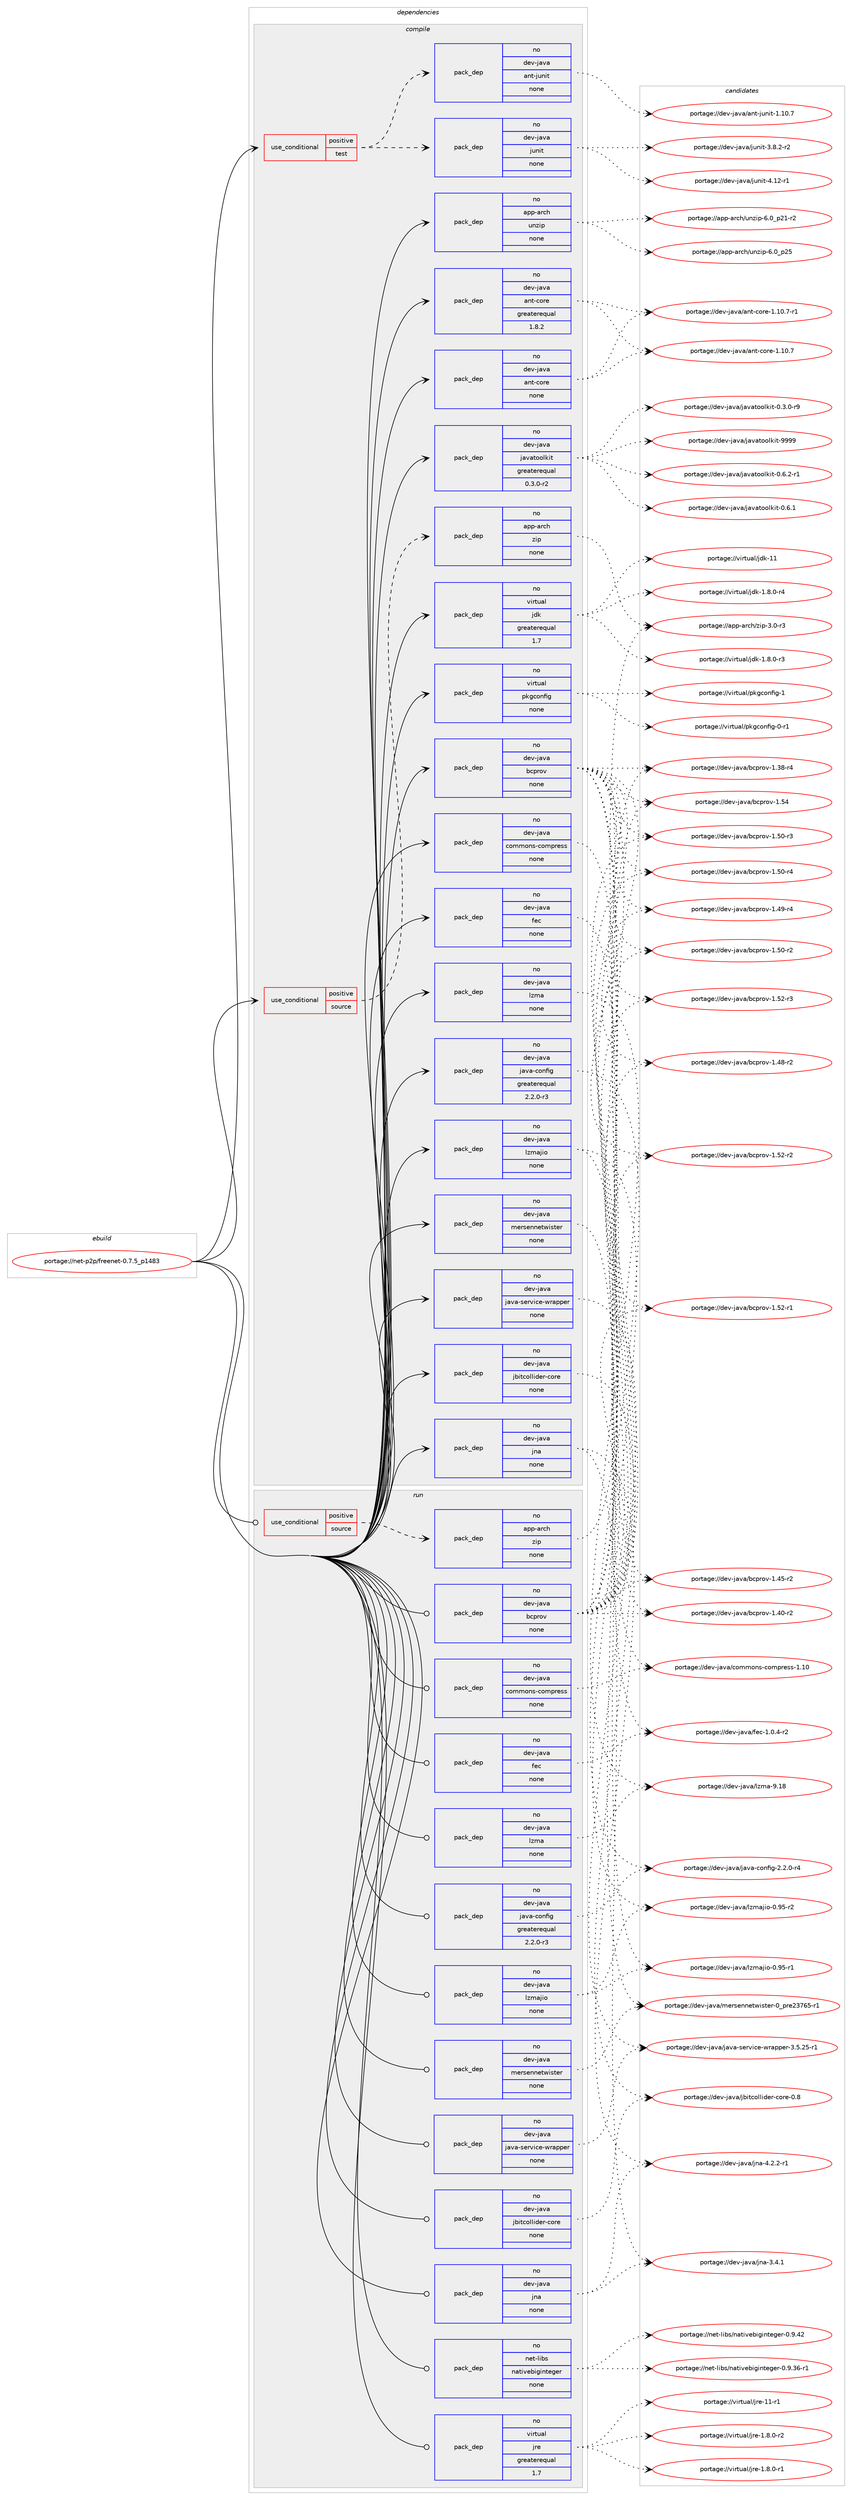 digraph prolog {

# *************
# Graph options
# *************

newrank=true;
concentrate=true;
compound=true;
graph [rankdir=LR,fontname=Helvetica,fontsize=10,ranksep=1.5];#, ranksep=2.5, nodesep=0.2];
edge  [arrowhead=vee];
node  [fontname=Helvetica,fontsize=10];

# **********
# The ebuild
# **********

subgraph cluster_leftcol {
color=gray;
rank=same;
label=<<i>ebuild</i>>;
id [label="portage://net-p2p/freenet-0.7.5_p1483", color=red, width=4, href="../net-p2p/freenet-0.7.5_p1483.svg"];
}

# ****************
# The dependencies
# ****************

subgraph cluster_midcol {
color=gray;
label=<<i>dependencies</i>>;
subgraph cluster_compile {
fillcolor="#eeeeee";
style=filled;
label=<<i>compile</i>>;
subgraph cond24196 {
dependency118509 [label=<<TABLE BORDER="0" CELLBORDER="1" CELLSPACING="0" CELLPADDING="4"><TR><TD ROWSPAN="3" CELLPADDING="10">use_conditional</TD></TR><TR><TD>positive</TD></TR><TR><TD>source</TD></TR></TABLE>>, shape=none, color=red];
subgraph pack92359 {
dependency118510 [label=<<TABLE BORDER="0" CELLBORDER="1" CELLSPACING="0" CELLPADDING="4" WIDTH="220"><TR><TD ROWSPAN="6" CELLPADDING="30">pack_dep</TD></TR><TR><TD WIDTH="110">no</TD></TR><TR><TD>app-arch</TD></TR><TR><TD>zip</TD></TR><TR><TD>none</TD></TR><TR><TD></TD></TR></TABLE>>, shape=none, color=blue];
}
dependency118509:e -> dependency118510:w [weight=20,style="dashed",arrowhead="vee"];
}
id:e -> dependency118509:w [weight=20,style="solid",arrowhead="vee"];
subgraph cond24197 {
dependency118511 [label=<<TABLE BORDER="0" CELLBORDER="1" CELLSPACING="0" CELLPADDING="4"><TR><TD ROWSPAN="3" CELLPADDING="10">use_conditional</TD></TR><TR><TD>positive</TD></TR><TR><TD>test</TD></TR></TABLE>>, shape=none, color=red];
subgraph pack92360 {
dependency118512 [label=<<TABLE BORDER="0" CELLBORDER="1" CELLSPACING="0" CELLPADDING="4" WIDTH="220"><TR><TD ROWSPAN="6" CELLPADDING="30">pack_dep</TD></TR><TR><TD WIDTH="110">no</TD></TR><TR><TD>dev-java</TD></TR><TR><TD>junit</TD></TR><TR><TD>none</TD></TR><TR><TD></TD></TR></TABLE>>, shape=none, color=blue];
}
dependency118511:e -> dependency118512:w [weight=20,style="dashed",arrowhead="vee"];
subgraph pack92361 {
dependency118513 [label=<<TABLE BORDER="0" CELLBORDER="1" CELLSPACING="0" CELLPADDING="4" WIDTH="220"><TR><TD ROWSPAN="6" CELLPADDING="30">pack_dep</TD></TR><TR><TD WIDTH="110">no</TD></TR><TR><TD>dev-java</TD></TR><TR><TD>ant-junit</TD></TR><TR><TD>none</TD></TR><TR><TD></TD></TR></TABLE>>, shape=none, color=blue];
}
dependency118511:e -> dependency118513:w [weight=20,style="dashed",arrowhead="vee"];
}
id:e -> dependency118511:w [weight=20,style="solid",arrowhead="vee"];
subgraph pack92362 {
dependency118514 [label=<<TABLE BORDER="0" CELLBORDER="1" CELLSPACING="0" CELLPADDING="4" WIDTH="220"><TR><TD ROWSPAN="6" CELLPADDING="30">pack_dep</TD></TR><TR><TD WIDTH="110">no</TD></TR><TR><TD>app-arch</TD></TR><TR><TD>unzip</TD></TR><TR><TD>none</TD></TR><TR><TD></TD></TR></TABLE>>, shape=none, color=blue];
}
id:e -> dependency118514:w [weight=20,style="solid",arrowhead="vee"];
subgraph pack92363 {
dependency118515 [label=<<TABLE BORDER="0" CELLBORDER="1" CELLSPACING="0" CELLPADDING="4" WIDTH="220"><TR><TD ROWSPAN="6" CELLPADDING="30">pack_dep</TD></TR><TR><TD WIDTH="110">no</TD></TR><TR><TD>dev-java</TD></TR><TR><TD>ant-core</TD></TR><TR><TD>greaterequal</TD></TR><TR><TD>1.8.2</TD></TR></TABLE>>, shape=none, color=blue];
}
id:e -> dependency118515:w [weight=20,style="solid",arrowhead="vee"];
subgraph pack92364 {
dependency118516 [label=<<TABLE BORDER="0" CELLBORDER="1" CELLSPACING="0" CELLPADDING="4" WIDTH="220"><TR><TD ROWSPAN="6" CELLPADDING="30">pack_dep</TD></TR><TR><TD WIDTH="110">no</TD></TR><TR><TD>dev-java</TD></TR><TR><TD>ant-core</TD></TR><TR><TD>none</TD></TR><TR><TD></TD></TR></TABLE>>, shape=none, color=blue];
}
id:e -> dependency118516:w [weight=20,style="solid",arrowhead="vee"];
subgraph pack92365 {
dependency118517 [label=<<TABLE BORDER="0" CELLBORDER="1" CELLSPACING="0" CELLPADDING="4" WIDTH="220"><TR><TD ROWSPAN="6" CELLPADDING="30">pack_dep</TD></TR><TR><TD WIDTH="110">no</TD></TR><TR><TD>dev-java</TD></TR><TR><TD>bcprov</TD></TR><TR><TD>none</TD></TR><TR><TD></TD></TR></TABLE>>, shape=none, color=blue];
}
id:e -> dependency118517:w [weight=20,style="solid",arrowhead="vee"];
subgraph pack92366 {
dependency118518 [label=<<TABLE BORDER="0" CELLBORDER="1" CELLSPACING="0" CELLPADDING="4" WIDTH="220"><TR><TD ROWSPAN="6" CELLPADDING="30">pack_dep</TD></TR><TR><TD WIDTH="110">no</TD></TR><TR><TD>dev-java</TD></TR><TR><TD>commons-compress</TD></TR><TR><TD>none</TD></TR><TR><TD></TD></TR></TABLE>>, shape=none, color=blue];
}
id:e -> dependency118518:w [weight=20,style="solid",arrowhead="vee"];
subgraph pack92367 {
dependency118519 [label=<<TABLE BORDER="0" CELLBORDER="1" CELLSPACING="0" CELLPADDING="4" WIDTH="220"><TR><TD ROWSPAN="6" CELLPADDING="30">pack_dep</TD></TR><TR><TD WIDTH="110">no</TD></TR><TR><TD>dev-java</TD></TR><TR><TD>fec</TD></TR><TR><TD>none</TD></TR><TR><TD></TD></TR></TABLE>>, shape=none, color=blue];
}
id:e -> dependency118519:w [weight=20,style="solid",arrowhead="vee"];
subgraph pack92368 {
dependency118520 [label=<<TABLE BORDER="0" CELLBORDER="1" CELLSPACING="0" CELLPADDING="4" WIDTH="220"><TR><TD ROWSPAN="6" CELLPADDING="30">pack_dep</TD></TR><TR><TD WIDTH="110">no</TD></TR><TR><TD>dev-java</TD></TR><TR><TD>java-config</TD></TR><TR><TD>greaterequal</TD></TR><TR><TD>2.2.0-r3</TD></TR></TABLE>>, shape=none, color=blue];
}
id:e -> dependency118520:w [weight=20,style="solid",arrowhead="vee"];
subgraph pack92369 {
dependency118521 [label=<<TABLE BORDER="0" CELLBORDER="1" CELLSPACING="0" CELLPADDING="4" WIDTH="220"><TR><TD ROWSPAN="6" CELLPADDING="30">pack_dep</TD></TR><TR><TD WIDTH="110">no</TD></TR><TR><TD>dev-java</TD></TR><TR><TD>java-service-wrapper</TD></TR><TR><TD>none</TD></TR><TR><TD></TD></TR></TABLE>>, shape=none, color=blue];
}
id:e -> dependency118521:w [weight=20,style="solid",arrowhead="vee"];
subgraph pack92370 {
dependency118522 [label=<<TABLE BORDER="0" CELLBORDER="1" CELLSPACING="0" CELLPADDING="4" WIDTH="220"><TR><TD ROWSPAN="6" CELLPADDING="30">pack_dep</TD></TR><TR><TD WIDTH="110">no</TD></TR><TR><TD>dev-java</TD></TR><TR><TD>javatoolkit</TD></TR><TR><TD>greaterequal</TD></TR><TR><TD>0.3.0-r2</TD></TR></TABLE>>, shape=none, color=blue];
}
id:e -> dependency118522:w [weight=20,style="solid",arrowhead="vee"];
subgraph pack92371 {
dependency118523 [label=<<TABLE BORDER="0" CELLBORDER="1" CELLSPACING="0" CELLPADDING="4" WIDTH="220"><TR><TD ROWSPAN="6" CELLPADDING="30">pack_dep</TD></TR><TR><TD WIDTH="110">no</TD></TR><TR><TD>dev-java</TD></TR><TR><TD>jbitcollider-core</TD></TR><TR><TD>none</TD></TR><TR><TD></TD></TR></TABLE>>, shape=none, color=blue];
}
id:e -> dependency118523:w [weight=20,style="solid",arrowhead="vee"];
subgraph pack92372 {
dependency118524 [label=<<TABLE BORDER="0" CELLBORDER="1" CELLSPACING="0" CELLPADDING="4" WIDTH="220"><TR><TD ROWSPAN="6" CELLPADDING="30">pack_dep</TD></TR><TR><TD WIDTH="110">no</TD></TR><TR><TD>dev-java</TD></TR><TR><TD>jna</TD></TR><TR><TD>none</TD></TR><TR><TD></TD></TR></TABLE>>, shape=none, color=blue];
}
id:e -> dependency118524:w [weight=20,style="solid",arrowhead="vee"];
subgraph pack92373 {
dependency118525 [label=<<TABLE BORDER="0" CELLBORDER="1" CELLSPACING="0" CELLPADDING="4" WIDTH="220"><TR><TD ROWSPAN="6" CELLPADDING="30">pack_dep</TD></TR><TR><TD WIDTH="110">no</TD></TR><TR><TD>dev-java</TD></TR><TR><TD>lzma</TD></TR><TR><TD>none</TD></TR><TR><TD></TD></TR></TABLE>>, shape=none, color=blue];
}
id:e -> dependency118525:w [weight=20,style="solid",arrowhead="vee"];
subgraph pack92374 {
dependency118526 [label=<<TABLE BORDER="0" CELLBORDER="1" CELLSPACING="0" CELLPADDING="4" WIDTH="220"><TR><TD ROWSPAN="6" CELLPADDING="30">pack_dep</TD></TR><TR><TD WIDTH="110">no</TD></TR><TR><TD>dev-java</TD></TR><TR><TD>lzmajio</TD></TR><TR><TD>none</TD></TR><TR><TD></TD></TR></TABLE>>, shape=none, color=blue];
}
id:e -> dependency118526:w [weight=20,style="solid",arrowhead="vee"];
subgraph pack92375 {
dependency118527 [label=<<TABLE BORDER="0" CELLBORDER="1" CELLSPACING="0" CELLPADDING="4" WIDTH="220"><TR><TD ROWSPAN="6" CELLPADDING="30">pack_dep</TD></TR><TR><TD WIDTH="110">no</TD></TR><TR><TD>dev-java</TD></TR><TR><TD>mersennetwister</TD></TR><TR><TD>none</TD></TR><TR><TD></TD></TR></TABLE>>, shape=none, color=blue];
}
id:e -> dependency118527:w [weight=20,style="solid",arrowhead="vee"];
subgraph pack92376 {
dependency118528 [label=<<TABLE BORDER="0" CELLBORDER="1" CELLSPACING="0" CELLPADDING="4" WIDTH="220"><TR><TD ROWSPAN="6" CELLPADDING="30">pack_dep</TD></TR><TR><TD WIDTH="110">no</TD></TR><TR><TD>virtual</TD></TR><TR><TD>jdk</TD></TR><TR><TD>greaterequal</TD></TR><TR><TD>1.7</TD></TR></TABLE>>, shape=none, color=blue];
}
id:e -> dependency118528:w [weight=20,style="solid",arrowhead="vee"];
subgraph pack92377 {
dependency118529 [label=<<TABLE BORDER="0" CELLBORDER="1" CELLSPACING="0" CELLPADDING="4" WIDTH="220"><TR><TD ROWSPAN="6" CELLPADDING="30">pack_dep</TD></TR><TR><TD WIDTH="110">no</TD></TR><TR><TD>virtual</TD></TR><TR><TD>pkgconfig</TD></TR><TR><TD>none</TD></TR><TR><TD></TD></TR></TABLE>>, shape=none, color=blue];
}
id:e -> dependency118529:w [weight=20,style="solid",arrowhead="vee"];
}
subgraph cluster_compileandrun {
fillcolor="#eeeeee";
style=filled;
label=<<i>compile and run</i>>;
}
subgraph cluster_run {
fillcolor="#eeeeee";
style=filled;
label=<<i>run</i>>;
subgraph cond24198 {
dependency118530 [label=<<TABLE BORDER="0" CELLBORDER="1" CELLSPACING="0" CELLPADDING="4"><TR><TD ROWSPAN="3" CELLPADDING="10">use_conditional</TD></TR><TR><TD>positive</TD></TR><TR><TD>source</TD></TR></TABLE>>, shape=none, color=red];
subgraph pack92378 {
dependency118531 [label=<<TABLE BORDER="0" CELLBORDER="1" CELLSPACING="0" CELLPADDING="4" WIDTH="220"><TR><TD ROWSPAN="6" CELLPADDING="30">pack_dep</TD></TR><TR><TD WIDTH="110">no</TD></TR><TR><TD>app-arch</TD></TR><TR><TD>zip</TD></TR><TR><TD>none</TD></TR><TR><TD></TD></TR></TABLE>>, shape=none, color=blue];
}
dependency118530:e -> dependency118531:w [weight=20,style="dashed",arrowhead="vee"];
}
id:e -> dependency118530:w [weight=20,style="solid",arrowhead="odot"];
subgraph pack92379 {
dependency118532 [label=<<TABLE BORDER="0" CELLBORDER="1" CELLSPACING="0" CELLPADDING="4" WIDTH="220"><TR><TD ROWSPAN="6" CELLPADDING="30">pack_dep</TD></TR><TR><TD WIDTH="110">no</TD></TR><TR><TD>dev-java</TD></TR><TR><TD>bcprov</TD></TR><TR><TD>none</TD></TR><TR><TD></TD></TR></TABLE>>, shape=none, color=blue];
}
id:e -> dependency118532:w [weight=20,style="solid",arrowhead="odot"];
subgraph pack92380 {
dependency118533 [label=<<TABLE BORDER="0" CELLBORDER="1" CELLSPACING="0" CELLPADDING="4" WIDTH="220"><TR><TD ROWSPAN="6" CELLPADDING="30">pack_dep</TD></TR><TR><TD WIDTH="110">no</TD></TR><TR><TD>dev-java</TD></TR><TR><TD>commons-compress</TD></TR><TR><TD>none</TD></TR><TR><TD></TD></TR></TABLE>>, shape=none, color=blue];
}
id:e -> dependency118533:w [weight=20,style="solid",arrowhead="odot"];
subgraph pack92381 {
dependency118534 [label=<<TABLE BORDER="0" CELLBORDER="1" CELLSPACING="0" CELLPADDING="4" WIDTH="220"><TR><TD ROWSPAN="6" CELLPADDING="30">pack_dep</TD></TR><TR><TD WIDTH="110">no</TD></TR><TR><TD>dev-java</TD></TR><TR><TD>fec</TD></TR><TR><TD>none</TD></TR><TR><TD></TD></TR></TABLE>>, shape=none, color=blue];
}
id:e -> dependency118534:w [weight=20,style="solid",arrowhead="odot"];
subgraph pack92382 {
dependency118535 [label=<<TABLE BORDER="0" CELLBORDER="1" CELLSPACING="0" CELLPADDING="4" WIDTH="220"><TR><TD ROWSPAN="6" CELLPADDING="30">pack_dep</TD></TR><TR><TD WIDTH="110">no</TD></TR><TR><TD>dev-java</TD></TR><TR><TD>java-config</TD></TR><TR><TD>greaterequal</TD></TR><TR><TD>2.2.0-r3</TD></TR></TABLE>>, shape=none, color=blue];
}
id:e -> dependency118535:w [weight=20,style="solid",arrowhead="odot"];
subgraph pack92383 {
dependency118536 [label=<<TABLE BORDER="0" CELLBORDER="1" CELLSPACING="0" CELLPADDING="4" WIDTH="220"><TR><TD ROWSPAN="6" CELLPADDING="30">pack_dep</TD></TR><TR><TD WIDTH="110">no</TD></TR><TR><TD>dev-java</TD></TR><TR><TD>java-service-wrapper</TD></TR><TR><TD>none</TD></TR><TR><TD></TD></TR></TABLE>>, shape=none, color=blue];
}
id:e -> dependency118536:w [weight=20,style="solid",arrowhead="odot"];
subgraph pack92384 {
dependency118537 [label=<<TABLE BORDER="0" CELLBORDER="1" CELLSPACING="0" CELLPADDING="4" WIDTH="220"><TR><TD ROWSPAN="6" CELLPADDING="30">pack_dep</TD></TR><TR><TD WIDTH="110">no</TD></TR><TR><TD>dev-java</TD></TR><TR><TD>jbitcollider-core</TD></TR><TR><TD>none</TD></TR><TR><TD></TD></TR></TABLE>>, shape=none, color=blue];
}
id:e -> dependency118537:w [weight=20,style="solid",arrowhead="odot"];
subgraph pack92385 {
dependency118538 [label=<<TABLE BORDER="0" CELLBORDER="1" CELLSPACING="0" CELLPADDING="4" WIDTH="220"><TR><TD ROWSPAN="6" CELLPADDING="30">pack_dep</TD></TR><TR><TD WIDTH="110">no</TD></TR><TR><TD>dev-java</TD></TR><TR><TD>jna</TD></TR><TR><TD>none</TD></TR><TR><TD></TD></TR></TABLE>>, shape=none, color=blue];
}
id:e -> dependency118538:w [weight=20,style="solid",arrowhead="odot"];
subgraph pack92386 {
dependency118539 [label=<<TABLE BORDER="0" CELLBORDER="1" CELLSPACING="0" CELLPADDING="4" WIDTH="220"><TR><TD ROWSPAN="6" CELLPADDING="30">pack_dep</TD></TR><TR><TD WIDTH="110">no</TD></TR><TR><TD>dev-java</TD></TR><TR><TD>lzma</TD></TR><TR><TD>none</TD></TR><TR><TD></TD></TR></TABLE>>, shape=none, color=blue];
}
id:e -> dependency118539:w [weight=20,style="solid",arrowhead="odot"];
subgraph pack92387 {
dependency118540 [label=<<TABLE BORDER="0" CELLBORDER="1" CELLSPACING="0" CELLPADDING="4" WIDTH="220"><TR><TD ROWSPAN="6" CELLPADDING="30">pack_dep</TD></TR><TR><TD WIDTH="110">no</TD></TR><TR><TD>dev-java</TD></TR><TR><TD>lzmajio</TD></TR><TR><TD>none</TD></TR><TR><TD></TD></TR></TABLE>>, shape=none, color=blue];
}
id:e -> dependency118540:w [weight=20,style="solid",arrowhead="odot"];
subgraph pack92388 {
dependency118541 [label=<<TABLE BORDER="0" CELLBORDER="1" CELLSPACING="0" CELLPADDING="4" WIDTH="220"><TR><TD ROWSPAN="6" CELLPADDING="30">pack_dep</TD></TR><TR><TD WIDTH="110">no</TD></TR><TR><TD>dev-java</TD></TR><TR><TD>mersennetwister</TD></TR><TR><TD>none</TD></TR><TR><TD></TD></TR></TABLE>>, shape=none, color=blue];
}
id:e -> dependency118541:w [weight=20,style="solid",arrowhead="odot"];
subgraph pack92389 {
dependency118542 [label=<<TABLE BORDER="0" CELLBORDER="1" CELLSPACING="0" CELLPADDING="4" WIDTH="220"><TR><TD ROWSPAN="6" CELLPADDING="30">pack_dep</TD></TR><TR><TD WIDTH="110">no</TD></TR><TR><TD>net-libs</TD></TR><TR><TD>nativebiginteger</TD></TR><TR><TD>none</TD></TR><TR><TD></TD></TR></TABLE>>, shape=none, color=blue];
}
id:e -> dependency118542:w [weight=20,style="solid",arrowhead="odot"];
subgraph pack92390 {
dependency118543 [label=<<TABLE BORDER="0" CELLBORDER="1" CELLSPACING="0" CELLPADDING="4" WIDTH="220"><TR><TD ROWSPAN="6" CELLPADDING="30">pack_dep</TD></TR><TR><TD WIDTH="110">no</TD></TR><TR><TD>virtual</TD></TR><TR><TD>jre</TD></TR><TR><TD>greaterequal</TD></TR><TR><TD>1.7</TD></TR></TABLE>>, shape=none, color=blue];
}
id:e -> dependency118543:w [weight=20,style="solid",arrowhead="odot"];
}
}

# **************
# The candidates
# **************

subgraph cluster_choices {
rank=same;
color=gray;
label=<<i>candidates</i>>;

subgraph choice92359 {
color=black;
nodesep=1;
choice9711211245971149910447122105112455146484511451 [label="portage://app-arch/zip-3.0-r3", color=red, width=4,href="../app-arch/zip-3.0-r3.svg"];
dependency118510:e -> choice9711211245971149910447122105112455146484511451:w [style=dotted,weight="100"];
}
subgraph choice92360 {
color=black;
nodesep=1;
choice1001011184510697118974710611711010511645524649504511449 [label="portage://dev-java/junit-4.12-r1", color=red, width=4,href="../dev-java/junit-4.12-r1.svg"];
choice100101118451069711897471061171101051164551465646504511450 [label="portage://dev-java/junit-3.8.2-r2", color=red, width=4,href="../dev-java/junit-3.8.2-r2.svg"];
dependency118512:e -> choice1001011184510697118974710611711010511645524649504511449:w [style=dotted,weight="100"];
dependency118512:e -> choice100101118451069711897471061171101051164551465646504511450:w [style=dotted,weight="100"];
}
subgraph choice92361 {
color=black;
nodesep=1;
choice10010111845106971189747971101164510611711010511645494649484655 [label="portage://dev-java/ant-junit-1.10.7", color=red, width=4,href="../dev-java/ant-junit-1.10.7.svg"];
dependency118513:e -> choice10010111845106971189747971101164510611711010511645494649484655:w [style=dotted,weight="100"];
}
subgraph choice92362 {
color=black;
nodesep=1;
choice971121124597114991044711711012210511245544648951125053 [label="portage://app-arch/unzip-6.0_p25", color=red, width=4,href="../app-arch/unzip-6.0_p25.svg"];
choice9711211245971149910447117110122105112455446489511250494511450 [label="portage://app-arch/unzip-6.0_p21-r2", color=red, width=4,href="../app-arch/unzip-6.0_p21-r2.svg"];
dependency118514:e -> choice971121124597114991044711711012210511245544648951125053:w [style=dotted,weight="100"];
dependency118514:e -> choice9711211245971149910447117110122105112455446489511250494511450:w [style=dotted,weight="100"];
}
subgraph choice92363 {
color=black;
nodesep=1;
choice10010111845106971189747971101164599111114101454946494846554511449 [label="portage://dev-java/ant-core-1.10.7-r1", color=red, width=4,href="../dev-java/ant-core-1.10.7-r1.svg"];
choice1001011184510697118974797110116459911111410145494649484655 [label="portage://dev-java/ant-core-1.10.7", color=red, width=4,href="../dev-java/ant-core-1.10.7.svg"];
dependency118515:e -> choice10010111845106971189747971101164599111114101454946494846554511449:w [style=dotted,weight="100"];
dependency118515:e -> choice1001011184510697118974797110116459911111410145494649484655:w [style=dotted,weight="100"];
}
subgraph choice92364 {
color=black;
nodesep=1;
choice10010111845106971189747971101164599111114101454946494846554511449 [label="portage://dev-java/ant-core-1.10.7-r1", color=red, width=4,href="../dev-java/ant-core-1.10.7-r1.svg"];
choice1001011184510697118974797110116459911111410145494649484655 [label="portage://dev-java/ant-core-1.10.7", color=red, width=4,href="../dev-java/ant-core-1.10.7.svg"];
dependency118516:e -> choice10010111845106971189747971101164599111114101454946494846554511449:w [style=dotted,weight="100"];
dependency118516:e -> choice1001011184510697118974797110116459911111410145494649484655:w [style=dotted,weight="100"];
}
subgraph choice92365 {
color=black;
nodesep=1;
choice1001011184510697118974798991121141111184549465352 [label="portage://dev-java/bcprov-1.54", color=red, width=4,href="../dev-java/bcprov-1.54.svg"];
choice10010111845106971189747989911211411111845494653504511451 [label="portage://dev-java/bcprov-1.52-r3", color=red, width=4,href="../dev-java/bcprov-1.52-r3.svg"];
choice10010111845106971189747989911211411111845494653504511450 [label="portage://dev-java/bcprov-1.52-r2", color=red, width=4,href="../dev-java/bcprov-1.52-r2.svg"];
choice10010111845106971189747989911211411111845494653504511449 [label="portage://dev-java/bcprov-1.52-r1", color=red, width=4,href="../dev-java/bcprov-1.52-r1.svg"];
choice10010111845106971189747989911211411111845494653484511452 [label="portage://dev-java/bcprov-1.50-r4", color=red, width=4,href="../dev-java/bcprov-1.50-r4.svg"];
choice10010111845106971189747989911211411111845494653484511451 [label="portage://dev-java/bcprov-1.50-r3", color=red, width=4,href="../dev-java/bcprov-1.50-r3.svg"];
choice10010111845106971189747989911211411111845494653484511450 [label="portage://dev-java/bcprov-1.50-r2", color=red, width=4,href="../dev-java/bcprov-1.50-r2.svg"];
choice10010111845106971189747989911211411111845494652574511452 [label="portage://dev-java/bcprov-1.49-r4", color=red, width=4,href="../dev-java/bcprov-1.49-r4.svg"];
choice10010111845106971189747989911211411111845494652564511450 [label="portage://dev-java/bcprov-1.48-r2", color=red, width=4,href="../dev-java/bcprov-1.48-r2.svg"];
choice10010111845106971189747989911211411111845494652534511450 [label="portage://dev-java/bcprov-1.45-r2", color=red, width=4,href="../dev-java/bcprov-1.45-r2.svg"];
choice10010111845106971189747989911211411111845494652484511450 [label="portage://dev-java/bcprov-1.40-r2", color=red, width=4,href="../dev-java/bcprov-1.40-r2.svg"];
choice10010111845106971189747989911211411111845494651564511452 [label="portage://dev-java/bcprov-1.38-r4", color=red, width=4,href="../dev-java/bcprov-1.38-r4.svg"];
dependency118517:e -> choice1001011184510697118974798991121141111184549465352:w [style=dotted,weight="100"];
dependency118517:e -> choice10010111845106971189747989911211411111845494653504511451:w [style=dotted,weight="100"];
dependency118517:e -> choice10010111845106971189747989911211411111845494653504511450:w [style=dotted,weight="100"];
dependency118517:e -> choice10010111845106971189747989911211411111845494653504511449:w [style=dotted,weight="100"];
dependency118517:e -> choice10010111845106971189747989911211411111845494653484511452:w [style=dotted,weight="100"];
dependency118517:e -> choice10010111845106971189747989911211411111845494653484511451:w [style=dotted,weight="100"];
dependency118517:e -> choice10010111845106971189747989911211411111845494653484511450:w [style=dotted,weight="100"];
dependency118517:e -> choice10010111845106971189747989911211411111845494652574511452:w [style=dotted,weight="100"];
dependency118517:e -> choice10010111845106971189747989911211411111845494652564511450:w [style=dotted,weight="100"];
dependency118517:e -> choice10010111845106971189747989911211411111845494652534511450:w [style=dotted,weight="100"];
dependency118517:e -> choice10010111845106971189747989911211411111845494652484511450:w [style=dotted,weight="100"];
dependency118517:e -> choice10010111845106971189747989911211411111845494651564511452:w [style=dotted,weight="100"];
}
subgraph choice92366 {
color=black;
nodesep=1;
choice100101118451069711897479911110910911111011545991111091121141011151154549464948 [label="portage://dev-java/commons-compress-1.10", color=red, width=4,href="../dev-java/commons-compress-1.10.svg"];
dependency118518:e -> choice100101118451069711897479911110910911111011545991111091121141011151154549464948:w [style=dotted,weight="100"];
}
subgraph choice92367 {
color=black;
nodesep=1;
choice10010111845106971189747102101994549464846524511450 [label="portage://dev-java/fec-1.0.4-r2", color=red, width=4,href="../dev-java/fec-1.0.4-r2.svg"];
dependency118519:e -> choice10010111845106971189747102101994549464846524511450:w [style=dotted,weight="100"];
}
subgraph choice92368 {
color=black;
nodesep=1;
choice10010111845106971189747106971189745991111101021051034550465046484511452 [label="portage://dev-java/java-config-2.2.0-r4", color=red, width=4,href="../dev-java/java-config-2.2.0-r4.svg"];
dependency118520:e -> choice10010111845106971189747106971189745991111101021051034550465046484511452:w [style=dotted,weight="100"];
}
subgraph choice92369 {
color=black;
nodesep=1;
choice10010111845106971189747106971189745115101114118105991014511911497112112101114455146534650534511449 [label="portage://dev-java/java-service-wrapper-3.5.25-r1", color=red, width=4,href="../dev-java/java-service-wrapper-3.5.25-r1.svg"];
dependency118521:e -> choice10010111845106971189747106971189745115101114118105991014511911497112112101114455146534650534511449:w [style=dotted,weight="100"];
}
subgraph choice92370 {
color=black;
nodesep=1;
choice1001011184510697118974710697118971161111111081071051164557575757 [label="portage://dev-java/javatoolkit-9999", color=red, width=4,href="../dev-java/javatoolkit-9999.svg"];
choice1001011184510697118974710697118971161111111081071051164548465446504511449 [label="portage://dev-java/javatoolkit-0.6.2-r1", color=red, width=4,href="../dev-java/javatoolkit-0.6.2-r1.svg"];
choice100101118451069711897471069711897116111111108107105116454846544649 [label="portage://dev-java/javatoolkit-0.6.1", color=red, width=4,href="../dev-java/javatoolkit-0.6.1.svg"];
choice1001011184510697118974710697118971161111111081071051164548465146484511457 [label="portage://dev-java/javatoolkit-0.3.0-r9", color=red, width=4,href="../dev-java/javatoolkit-0.3.0-r9.svg"];
dependency118522:e -> choice1001011184510697118974710697118971161111111081071051164557575757:w [style=dotted,weight="100"];
dependency118522:e -> choice1001011184510697118974710697118971161111111081071051164548465446504511449:w [style=dotted,weight="100"];
dependency118522:e -> choice100101118451069711897471069711897116111111108107105116454846544649:w [style=dotted,weight="100"];
dependency118522:e -> choice1001011184510697118974710697118971161111111081071051164548465146484511457:w [style=dotted,weight="100"];
}
subgraph choice92371 {
color=black;
nodesep=1;
choice100101118451069711897471069810511699111108108105100101114459911111410145484656 [label="portage://dev-java/jbitcollider-core-0.8", color=red, width=4,href="../dev-java/jbitcollider-core-0.8.svg"];
dependency118523:e -> choice100101118451069711897471069810511699111108108105100101114459911111410145484656:w [style=dotted,weight="100"];
}
subgraph choice92372 {
color=black;
nodesep=1;
choice10010111845106971189747106110974552465046504511449 [label="portage://dev-java/jna-4.2.2-r1", color=red, width=4,href="../dev-java/jna-4.2.2-r1.svg"];
choice1001011184510697118974710611097455146524649 [label="portage://dev-java/jna-3.4.1", color=red, width=4,href="../dev-java/jna-3.4.1.svg"];
dependency118524:e -> choice10010111845106971189747106110974552465046504511449:w [style=dotted,weight="100"];
dependency118524:e -> choice1001011184510697118974710611097455146524649:w [style=dotted,weight="100"];
}
subgraph choice92373 {
color=black;
nodesep=1;
choice10010111845106971189747108122109974557464956 [label="portage://dev-java/lzma-9.18", color=red, width=4,href="../dev-java/lzma-9.18.svg"];
dependency118525:e -> choice10010111845106971189747108122109974557464956:w [style=dotted,weight="100"];
}
subgraph choice92374 {
color=black;
nodesep=1;
choice100101118451069711897471081221099710610511145484657534511450 [label="portage://dev-java/lzmajio-0.95-r2", color=red, width=4,href="../dev-java/lzmajio-0.95-r2.svg"];
choice100101118451069711897471081221099710610511145484657534511449 [label="portage://dev-java/lzmajio-0.95-r1", color=red, width=4,href="../dev-java/lzmajio-0.95-r1.svg"];
dependency118526:e -> choice100101118451069711897471081221099710610511145484657534511450:w [style=dotted,weight="100"];
dependency118526:e -> choice100101118451069711897471081221099710610511145484657534511449:w [style=dotted,weight="100"];
}
subgraph choice92375 {
color=black;
nodesep=1;
choice1001011184510697118974710910111411510111011010111611910511511610111445489511211410150515554534511449 [label="portage://dev-java/mersennetwister-0_pre23765-r1", color=red, width=4,href="../dev-java/mersennetwister-0_pre23765-r1.svg"];
dependency118527:e -> choice1001011184510697118974710910111411510111011010111611910511511610111445489511211410150515554534511449:w [style=dotted,weight="100"];
}
subgraph choice92376 {
color=black;
nodesep=1;
choice1181051141161179710847106100107454949 [label="portage://virtual/jdk-11", color=red, width=4,href="../virtual/jdk-11.svg"];
choice11810511411611797108471061001074549465646484511452 [label="portage://virtual/jdk-1.8.0-r4", color=red, width=4,href="../virtual/jdk-1.8.0-r4.svg"];
choice11810511411611797108471061001074549465646484511451 [label="portage://virtual/jdk-1.8.0-r3", color=red, width=4,href="../virtual/jdk-1.8.0-r3.svg"];
dependency118528:e -> choice1181051141161179710847106100107454949:w [style=dotted,weight="100"];
dependency118528:e -> choice11810511411611797108471061001074549465646484511452:w [style=dotted,weight="100"];
dependency118528:e -> choice11810511411611797108471061001074549465646484511451:w [style=dotted,weight="100"];
}
subgraph choice92377 {
color=black;
nodesep=1;
choice1181051141161179710847112107103991111101021051034549 [label="portage://virtual/pkgconfig-1", color=red, width=4,href="../virtual/pkgconfig-1.svg"];
choice11810511411611797108471121071039911111010210510345484511449 [label="portage://virtual/pkgconfig-0-r1", color=red, width=4,href="../virtual/pkgconfig-0-r1.svg"];
dependency118529:e -> choice1181051141161179710847112107103991111101021051034549:w [style=dotted,weight="100"];
dependency118529:e -> choice11810511411611797108471121071039911111010210510345484511449:w [style=dotted,weight="100"];
}
subgraph choice92378 {
color=black;
nodesep=1;
choice9711211245971149910447122105112455146484511451 [label="portage://app-arch/zip-3.0-r3", color=red, width=4,href="../app-arch/zip-3.0-r3.svg"];
dependency118531:e -> choice9711211245971149910447122105112455146484511451:w [style=dotted,weight="100"];
}
subgraph choice92379 {
color=black;
nodesep=1;
choice1001011184510697118974798991121141111184549465352 [label="portage://dev-java/bcprov-1.54", color=red, width=4,href="../dev-java/bcprov-1.54.svg"];
choice10010111845106971189747989911211411111845494653504511451 [label="portage://dev-java/bcprov-1.52-r3", color=red, width=4,href="../dev-java/bcprov-1.52-r3.svg"];
choice10010111845106971189747989911211411111845494653504511450 [label="portage://dev-java/bcprov-1.52-r2", color=red, width=4,href="../dev-java/bcprov-1.52-r2.svg"];
choice10010111845106971189747989911211411111845494653504511449 [label="portage://dev-java/bcprov-1.52-r1", color=red, width=4,href="../dev-java/bcprov-1.52-r1.svg"];
choice10010111845106971189747989911211411111845494653484511452 [label="portage://dev-java/bcprov-1.50-r4", color=red, width=4,href="../dev-java/bcprov-1.50-r4.svg"];
choice10010111845106971189747989911211411111845494653484511451 [label="portage://dev-java/bcprov-1.50-r3", color=red, width=4,href="../dev-java/bcprov-1.50-r3.svg"];
choice10010111845106971189747989911211411111845494653484511450 [label="portage://dev-java/bcprov-1.50-r2", color=red, width=4,href="../dev-java/bcprov-1.50-r2.svg"];
choice10010111845106971189747989911211411111845494652574511452 [label="portage://dev-java/bcprov-1.49-r4", color=red, width=4,href="../dev-java/bcprov-1.49-r4.svg"];
choice10010111845106971189747989911211411111845494652564511450 [label="portage://dev-java/bcprov-1.48-r2", color=red, width=4,href="../dev-java/bcprov-1.48-r2.svg"];
choice10010111845106971189747989911211411111845494652534511450 [label="portage://dev-java/bcprov-1.45-r2", color=red, width=4,href="../dev-java/bcprov-1.45-r2.svg"];
choice10010111845106971189747989911211411111845494652484511450 [label="portage://dev-java/bcprov-1.40-r2", color=red, width=4,href="../dev-java/bcprov-1.40-r2.svg"];
choice10010111845106971189747989911211411111845494651564511452 [label="portage://dev-java/bcprov-1.38-r4", color=red, width=4,href="../dev-java/bcprov-1.38-r4.svg"];
dependency118532:e -> choice1001011184510697118974798991121141111184549465352:w [style=dotted,weight="100"];
dependency118532:e -> choice10010111845106971189747989911211411111845494653504511451:w [style=dotted,weight="100"];
dependency118532:e -> choice10010111845106971189747989911211411111845494653504511450:w [style=dotted,weight="100"];
dependency118532:e -> choice10010111845106971189747989911211411111845494653504511449:w [style=dotted,weight="100"];
dependency118532:e -> choice10010111845106971189747989911211411111845494653484511452:w [style=dotted,weight="100"];
dependency118532:e -> choice10010111845106971189747989911211411111845494653484511451:w [style=dotted,weight="100"];
dependency118532:e -> choice10010111845106971189747989911211411111845494653484511450:w [style=dotted,weight="100"];
dependency118532:e -> choice10010111845106971189747989911211411111845494652574511452:w [style=dotted,weight="100"];
dependency118532:e -> choice10010111845106971189747989911211411111845494652564511450:w [style=dotted,weight="100"];
dependency118532:e -> choice10010111845106971189747989911211411111845494652534511450:w [style=dotted,weight="100"];
dependency118532:e -> choice10010111845106971189747989911211411111845494652484511450:w [style=dotted,weight="100"];
dependency118532:e -> choice10010111845106971189747989911211411111845494651564511452:w [style=dotted,weight="100"];
}
subgraph choice92380 {
color=black;
nodesep=1;
choice100101118451069711897479911110910911111011545991111091121141011151154549464948 [label="portage://dev-java/commons-compress-1.10", color=red, width=4,href="../dev-java/commons-compress-1.10.svg"];
dependency118533:e -> choice100101118451069711897479911110910911111011545991111091121141011151154549464948:w [style=dotted,weight="100"];
}
subgraph choice92381 {
color=black;
nodesep=1;
choice10010111845106971189747102101994549464846524511450 [label="portage://dev-java/fec-1.0.4-r2", color=red, width=4,href="../dev-java/fec-1.0.4-r2.svg"];
dependency118534:e -> choice10010111845106971189747102101994549464846524511450:w [style=dotted,weight="100"];
}
subgraph choice92382 {
color=black;
nodesep=1;
choice10010111845106971189747106971189745991111101021051034550465046484511452 [label="portage://dev-java/java-config-2.2.0-r4", color=red, width=4,href="../dev-java/java-config-2.2.0-r4.svg"];
dependency118535:e -> choice10010111845106971189747106971189745991111101021051034550465046484511452:w [style=dotted,weight="100"];
}
subgraph choice92383 {
color=black;
nodesep=1;
choice10010111845106971189747106971189745115101114118105991014511911497112112101114455146534650534511449 [label="portage://dev-java/java-service-wrapper-3.5.25-r1", color=red, width=4,href="../dev-java/java-service-wrapper-3.5.25-r1.svg"];
dependency118536:e -> choice10010111845106971189747106971189745115101114118105991014511911497112112101114455146534650534511449:w [style=dotted,weight="100"];
}
subgraph choice92384 {
color=black;
nodesep=1;
choice100101118451069711897471069810511699111108108105100101114459911111410145484656 [label="portage://dev-java/jbitcollider-core-0.8", color=red, width=4,href="../dev-java/jbitcollider-core-0.8.svg"];
dependency118537:e -> choice100101118451069711897471069810511699111108108105100101114459911111410145484656:w [style=dotted,weight="100"];
}
subgraph choice92385 {
color=black;
nodesep=1;
choice10010111845106971189747106110974552465046504511449 [label="portage://dev-java/jna-4.2.2-r1", color=red, width=4,href="../dev-java/jna-4.2.2-r1.svg"];
choice1001011184510697118974710611097455146524649 [label="portage://dev-java/jna-3.4.1", color=red, width=4,href="../dev-java/jna-3.4.1.svg"];
dependency118538:e -> choice10010111845106971189747106110974552465046504511449:w [style=dotted,weight="100"];
dependency118538:e -> choice1001011184510697118974710611097455146524649:w [style=dotted,weight="100"];
}
subgraph choice92386 {
color=black;
nodesep=1;
choice10010111845106971189747108122109974557464956 [label="portage://dev-java/lzma-9.18", color=red, width=4,href="../dev-java/lzma-9.18.svg"];
dependency118539:e -> choice10010111845106971189747108122109974557464956:w [style=dotted,weight="100"];
}
subgraph choice92387 {
color=black;
nodesep=1;
choice100101118451069711897471081221099710610511145484657534511450 [label="portage://dev-java/lzmajio-0.95-r2", color=red, width=4,href="../dev-java/lzmajio-0.95-r2.svg"];
choice100101118451069711897471081221099710610511145484657534511449 [label="portage://dev-java/lzmajio-0.95-r1", color=red, width=4,href="../dev-java/lzmajio-0.95-r1.svg"];
dependency118540:e -> choice100101118451069711897471081221099710610511145484657534511450:w [style=dotted,weight="100"];
dependency118540:e -> choice100101118451069711897471081221099710610511145484657534511449:w [style=dotted,weight="100"];
}
subgraph choice92388 {
color=black;
nodesep=1;
choice1001011184510697118974710910111411510111011010111611910511511610111445489511211410150515554534511449 [label="portage://dev-java/mersennetwister-0_pre23765-r1", color=red, width=4,href="../dev-java/mersennetwister-0_pre23765-r1.svg"];
dependency118541:e -> choice1001011184510697118974710910111411510111011010111611910511511610111445489511211410150515554534511449:w [style=dotted,weight="100"];
}
subgraph choice92389 {
color=black;
nodesep=1;
choice110101116451081059811547110971161051181019810510310511011610110310111445484657465250 [label="portage://net-libs/nativebiginteger-0.9.42", color=red, width=4,href="../net-libs/nativebiginteger-0.9.42.svg"];
choice1101011164510810598115471109711610511810198105103105110116101103101114454846574651544511449 [label="portage://net-libs/nativebiginteger-0.9.36-r1", color=red, width=4,href="../net-libs/nativebiginteger-0.9.36-r1.svg"];
dependency118542:e -> choice110101116451081059811547110971161051181019810510310511011610110310111445484657465250:w [style=dotted,weight="100"];
dependency118542:e -> choice1101011164510810598115471109711610511810198105103105110116101103101114454846574651544511449:w [style=dotted,weight="100"];
}
subgraph choice92390 {
color=black;
nodesep=1;
choice11810511411611797108471061141014549494511449 [label="portage://virtual/jre-11-r1", color=red, width=4,href="../virtual/jre-11-r1.svg"];
choice11810511411611797108471061141014549465646484511450 [label="portage://virtual/jre-1.8.0-r2", color=red, width=4,href="../virtual/jre-1.8.0-r2.svg"];
choice11810511411611797108471061141014549465646484511449 [label="portage://virtual/jre-1.8.0-r1", color=red, width=4,href="../virtual/jre-1.8.0-r1.svg"];
dependency118543:e -> choice11810511411611797108471061141014549494511449:w [style=dotted,weight="100"];
dependency118543:e -> choice11810511411611797108471061141014549465646484511450:w [style=dotted,weight="100"];
dependency118543:e -> choice11810511411611797108471061141014549465646484511449:w [style=dotted,weight="100"];
}
}

}
